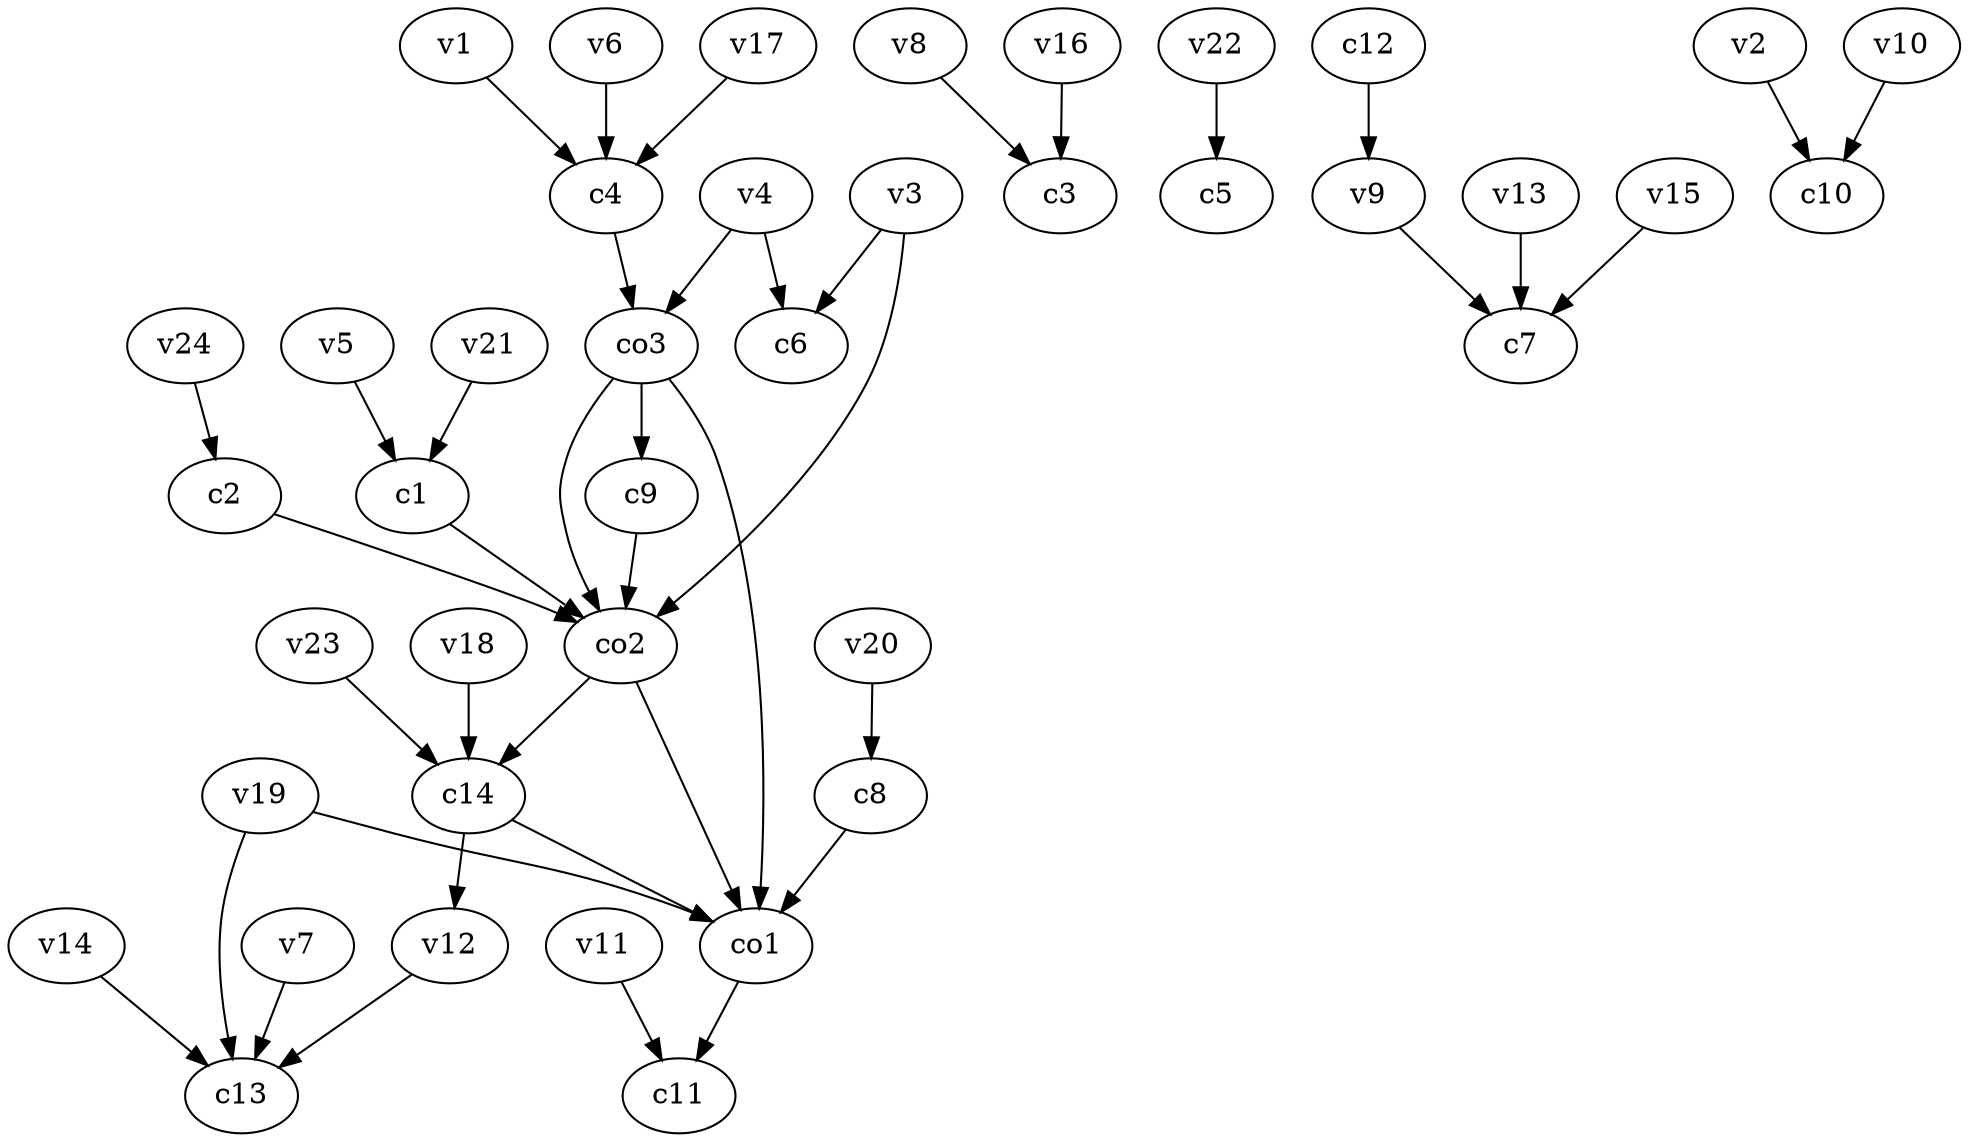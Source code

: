 strict digraph  {
c1;
c2;
c3;
c4;
c5;
c6;
c7;
c8;
c9;
c10;
c11;
c12;
c13;
c14;
v1;
v2;
v3;
v4;
v5;
v6;
v7;
v8;
v9;
v10;
v11;
v12;
v13;
v14;
v15;
v16;
v17;
v18;
v19;
v20;
v21;
v22;
v23;
v24;
co1;
co2;
co3;
c1 -> co2  [weight=1];
c2 -> co2  [weight=1];
c4 -> co3  [weight=1];
c8 -> co1  [weight=1];
c9 -> co2  [weight=1];
c12 -> v9  [weight=1];
c14 -> co1  [weight=1];
c14 -> v12  [weight=1];
v1 -> c4  [weight=1];
v2 -> c10  [weight=1];
v3 -> c6  [weight=1];
v3 -> co2  [weight=1];
v4 -> c6  [weight=1];
v4 -> co3  [weight=1];
v5 -> c1  [weight=1];
v6 -> c4  [weight=1];
v7 -> c13  [weight=1];
v8 -> c3  [weight=1];
v9 -> c7  [weight=1];
v10 -> c10  [weight=1];
v11 -> c11  [weight=1];
v12 -> c13  [weight=1];
v13 -> c7  [weight=1];
v14 -> c13  [weight=1];
v15 -> c7  [weight=1];
v16 -> c3  [weight=1];
v17 -> c4  [weight=1];
v18 -> c14  [weight=1];
v19 -> c13  [weight=1];
v19 -> co1  [weight=1];
v20 -> c8  [weight=1];
v21 -> c1  [weight=1];
v22 -> c5  [weight=1];
v23 -> c14  [weight=1];
v24 -> c2  [weight=1];
co1 -> c11  [weight=1];
co2 -> c14  [weight=1];
co2 -> co1  [weight=1];
co3 -> c9  [weight=1];
co3 -> co1  [weight=1];
co3 -> co2  [weight=1];
}
